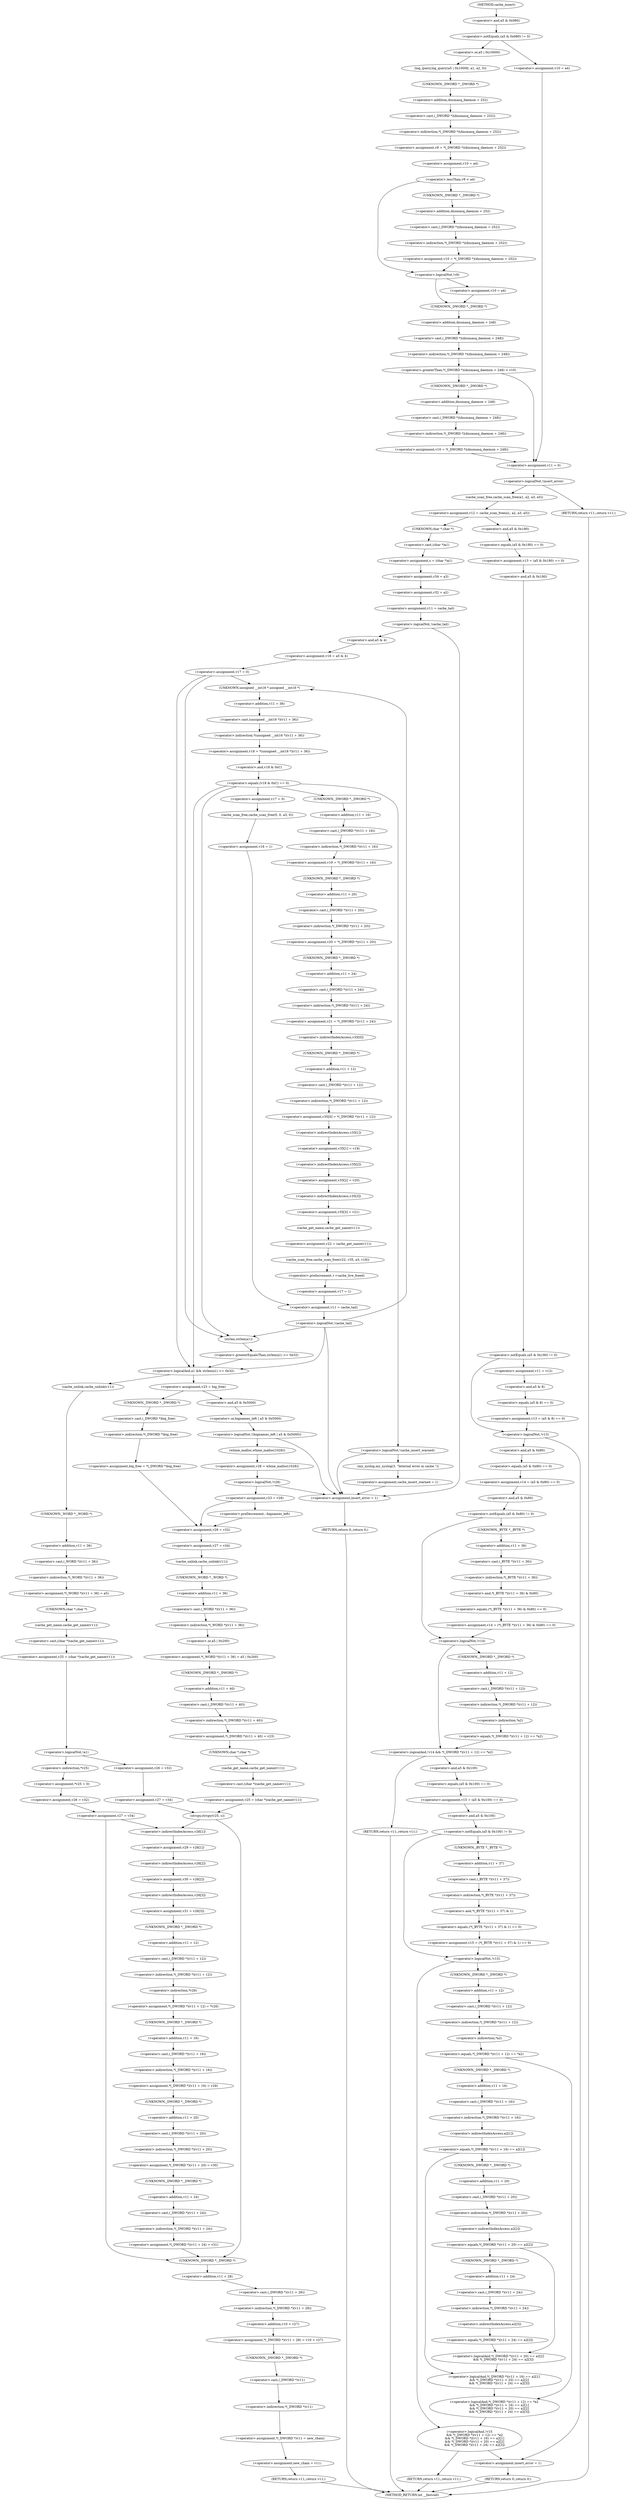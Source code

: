 digraph cache_insert {  
"1000161" [label = "(<operator>.notEquals,(a5 & 0x980) != 0)" ]
"1000162" [label = "(<operator>.and,a5 & 0x980)" ]
"1000167" [label = "(log_query,log_query(a5 | 0x10000, a1, a2, 0))" ]
"1000168" [label = "(<operator>.or,a5 | 0x10000)" ]
"1000174" [label = "(<operator>.assignment,v9 = *(_DWORD *)(dnsmasq_daemon + 252))" ]
"1000176" [label = "(<operator>.indirection,*(_DWORD *)(dnsmasq_daemon + 252))" ]
"1000177" [label = "(<operator>.cast,(_DWORD *)(dnsmasq_daemon + 252))" ]
"1000178" [label = "(UNKNOWN,_DWORD *,_DWORD *)" ]
"1000179" [label = "(<operator>.addition,dnsmasq_daemon + 252)" ]
"1000182" [label = "(<operator>.assignment,v10 = a4)" ]
"1000186" [label = "(<operator>.lessThan,v9 < a4)" ]
"1000189" [label = "(<operator>.assignment,v10 = *(_DWORD *)(dnsmasq_daemon + 252))" ]
"1000191" [label = "(<operator>.indirection,*(_DWORD *)(dnsmasq_daemon + 252))" ]
"1000192" [label = "(<operator>.cast,(_DWORD *)(dnsmasq_daemon + 252))" ]
"1000193" [label = "(UNKNOWN,_DWORD *,_DWORD *)" ]
"1000194" [label = "(<operator>.addition,dnsmasq_daemon + 252)" ]
"1000198" [label = "(<operator>.logicalNot,!v9)" ]
"1000200" [label = "(<operator>.assignment,v10 = a4)" ]
"1000204" [label = "(<operator>.greaterThan,*(_DWORD *)(dnsmasq_daemon + 248) > v10)" ]
"1000205" [label = "(<operator>.indirection,*(_DWORD *)(dnsmasq_daemon + 248))" ]
"1000206" [label = "(<operator>.cast,(_DWORD *)(dnsmasq_daemon + 248))" ]
"1000207" [label = "(UNKNOWN,_DWORD *,_DWORD *)" ]
"1000208" [label = "(<operator>.addition,dnsmasq_daemon + 248)" ]
"1000212" [label = "(<operator>.assignment,v10 = *(_DWORD *)(dnsmasq_daemon + 248))" ]
"1000214" [label = "(<operator>.indirection,*(_DWORD *)(dnsmasq_daemon + 248))" ]
"1000215" [label = "(<operator>.cast,(_DWORD *)(dnsmasq_daemon + 248))" ]
"1000216" [label = "(UNKNOWN,_DWORD *,_DWORD *)" ]
"1000217" [label = "(<operator>.addition,dnsmasq_daemon + 248)" ]
"1000222" [label = "(<operator>.assignment,v10 = a4)" ]
"1000225" [label = "(<operator>.assignment,v11 = 0)" ]
"1000229" [label = "(<operator>.logicalNot,!insert_error)" ]
"1000232" [label = "(<operator>.assignment,v12 = cache_scan_free(a1, a2, a3, a5))" ]
"1000234" [label = "(cache_scan_free,cache_scan_free(a1, a2, a3, a5))" ]
"1000242" [label = "(<operator>.assignment,v13 = (a5 & 0x180) == 0)" ]
"1000244" [label = "(<operator>.equals,(a5 & 0x180) == 0)" ]
"1000245" [label = "(<operator>.and,a5 & 0x180)" ]
"1000250" [label = "(<operator>.notEquals,(a5 & 0x180) != 0)" ]
"1000251" [label = "(<operator>.and,a5 & 0x180)" ]
"1000256" [label = "(<operator>.assignment,v11 = v12)" ]
"1000259" [label = "(<operator>.assignment,v13 = (a5 & 8) == 0)" ]
"1000261" [label = "(<operator>.equals,(a5 & 8) == 0)" ]
"1000262" [label = "(<operator>.and,a5 & 8)" ]
"1000267" [label = "(<operator>.logicalNot,!v13)" ]
"1000270" [label = "(<operator>.assignment,v14 = (a5 & 0x80) == 0)" ]
"1000272" [label = "(<operator>.equals,(a5 & 0x80) == 0)" ]
"1000273" [label = "(<operator>.and,a5 & 0x80)" ]
"1000278" [label = "(<operator>.notEquals,(a5 & 0x80) != 0)" ]
"1000279" [label = "(<operator>.and,a5 & 0x80)" ]
"1000283" [label = "(<operator>.assignment,v14 = (*(_BYTE *)(v11 + 36) & 0x80) == 0)" ]
"1000285" [label = "(<operator>.equals,(*(_BYTE *)(v11 + 36) & 0x80) == 0)" ]
"1000286" [label = "(<operator>.and,*(_BYTE *)(v11 + 36) & 0x80)" ]
"1000287" [label = "(<operator>.indirection,*(_BYTE *)(v11 + 36))" ]
"1000288" [label = "(<operator>.cast,(_BYTE *)(v11 + 36))" ]
"1000289" [label = "(UNKNOWN,_BYTE *,_BYTE *)" ]
"1000290" [label = "(<operator>.addition,v11 + 36)" ]
"1000296" [label = "(<operator>.logicalAnd,!v14 && *(_DWORD *)(v11 + 12) == *a2)" ]
"1000297" [label = "(<operator>.logicalNot,!v14)" ]
"1000299" [label = "(<operator>.equals,*(_DWORD *)(v11 + 12) == *a2)" ]
"1000300" [label = "(<operator>.indirection,*(_DWORD *)(v11 + 12))" ]
"1000301" [label = "(<operator>.cast,(_DWORD *)(v11 + 12))" ]
"1000302" [label = "(UNKNOWN,_DWORD *,_DWORD *)" ]
"1000303" [label = "(<operator>.addition,v11 + 12)" ]
"1000306" [label = "(<operator>.indirection,*a2)" ]
"1000308" [label = "(RETURN,return v11;,return v11;)" ]
"1000310" [label = "(<operator>.assignment,v15 = (a5 & 0x100) == 0)" ]
"1000312" [label = "(<operator>.equals,(a5 & 0x100) == 0)" ]
"1000313" [label = "(<operator>.and,a5 & 0x100)" ]
"1000318" [label = "(<operator>.notEquals,(a5 & 0x100) != 0)" ]
"1000319" [label = "(<operator>.and,a5 & 0x100)" ]
"1000323" [label = "(<operator>.assignment,v15 = (*(_BYTE *)(v11 + 37) & 1) == 0)" ]
"1000325" [label = "(<operator>.equals,(*(_BYTE *)(v11 + 37) & 1) == 0)" ]
"1000326" [label = "(<operator>.and,*(_BYTE *)(v11 + 37) & 1)" ]
"1000327" [label = "(<operator>.indirection,*(_BYTE *)(v11 + 37))" ]
"1000328" [label = "(<operator>.cast,(_BYTE *)(v11 + 37))" ]
"1000329" [label = "(UNKNOWN,_BYTE *,_BYTE *)" ]
"1000330" [label = "(<operator>.addition,v11 + 37)" ]
"1000336" [label = "(<operator>.logicalAnd,!v15\n          && *(_DWORD *)(v11 + 12) == *a2\n          && *(_DWORD *)(v11 + 16) == a2[1]\n          && *(_DWORD *)(v11 + 20) == a2[2]\n          && *(_DWORD *)(v11 + 24) == a2[3])" ]
"1000337" [label = "(<operator>.logicalNot,!v15)" ]
"1000339" [label = "(<operator>.logicalAnd,*(_DWORD *)(v11 + 12) == *a2\n          && *(_DWORD *)(v11 + 16) == a2[1]\n          && *(_DWORD *)(v11 + 20) == a2[2]\n          && *(_DWORD *)(v11 + 24) == a2[3])" ]
"1000340" [label = "(<operator>.equals,*(_DWORD *)(v11 + 12) == *a2)" ]
"1000341" [label = "(<operator>.indirection,*(_DWORD *)(v11 + 12))" ]
"1000342" [label = "(<operator>.cast,(_DWORD *)(v11 + 12))" ]
"1000343" [label = "(UNKNOWN,_DWORD *,_DWORD *)" ]
"1000344" [label = "(<operator>.addition,v11 + 12)" ]
"1000347" [label = "(<operator>.indirection,*a2)" ]
"1000349" [label = "(<operator>.logicalAnd,*(_DWORD *)(v11 + 16) == a2[1]\n          && *(_DWORD *)(v11 + 20) == a2[2]\n          && *(_DWORD *)(v11 + 24) == a2[3])" ]
"1000350" [label = "(<operator>.equals,*(_DWORD *)(v11 + 16) == a2[1])" ]
"1000351" [label = "(<operator>.indirection,*(_DWORD *)(v11 + 16))" ]
"1000352" [label = "(<operator>.cast,(_DWORD *)(v11 + 16))" ]
"1000353" [label = "(UNKNOWN,_DWORD *,_DWORD *)" ]
"1000354" [label = "(<operator>.addition,v11 + 16)" ]
"1000357" [label = "(<operator>.indirectIndexAccess,a2[1])" ]
"1000360" [label = "(<operator>.logicalAnd,*(_DWORD *)(v11 + 20) == a2[2]\n          && *(_DWORD *)(v11 + 24) == a2[3])" ]
"1000361" [label = "(<operator>.equals,*(_DWORD *)(v11 + 20) == a2[2])" ]
"1000362" [label = "(<operator>.indirection,*(_DWORD *)(v11 + 20))" ]
"1000363" [label = "(<operator>.cast,(_DWORD *)(v11 + 20))" ]
"1000364" [label = "(UNKNOWN,_DWORD *,_DWORD *)" ]
"1000365" [label = "(<operator>.addition,v11 + 20)" ]
"1000368" [label = "(<operator>.indirectIndexAccess,a2[2])" ]
"1000371" [label = "(<operator>.equals,*(_DWORD *)(v11 + 24) == a2[3])" ]
"1000372" [label = "(<operator>.indirection,*(_DWORD *)(v11 + 24))" ]
"1000373" [label = "(<operator>.cast,(_DWORD *)(v11 + 24))" ]
"1000374" [label = "(UNKNOWN,_DWORD *,_DWORD *)" ]
"1000375" [label = "(<operator>.addition,v11 + 24)" ]
"1000378" [label = "(<operator>.indirectIndexAccess,a2[3])" ]
"1000382" [label = "(RETURN,return v11;,return v11;)" ]
"1000384" [label = "(<operator>.assignment,insert_error = 1)" ]
"1000387" [label = "(RETURN,return 0;,return 0;)" ]
"1000389" [label = "(<operator>.assignment,s = (char *)a1)" ]
"1000391" [label = "(<operator>.cast,(char *)a1)" ]
"1000392" [label = "(UNKNOWN,char *,char *)" ]
"1000394" [label = "(<operator>.assignment,v34 = a3)" ]
"1000397" [label = "(<operator>.assignment,v32 = a2)" ]
"1000400" [label = "(<operator>.assignment,v11 = cache_tail)" ]
"1000404" [label = "(<operator>.logicalNot,!cache_tail)" ]
"1000408" [label = "(<operator>.assignment,insert_error = 1)" ]
"1000411" [label = "(RETURN,return 0;,return 0;)" ]
"1000413" [label = "(<operator>.assignment,v16 = a5 & 4)" ]
"1000415" [label = "(<operator>.and,a5 & 4)" ]
"1000418" [label = "(<operator>.assignment,v17 = 0)" ]
"1000424" [label = "(<operator>.assignment,v18 = *(unsigned __int16 *)(v11 + 36))" ]
"1000426" [label = "(<operator>.indirection,*(unsigned __int16 *)(v11 + 36))" ]
"1000427" [label = "(<operator>.cast,(unsigned __int16 *)(v11 + 36))" ]
"1000428" [label = "(UNKNOWN,unsigned __int16 *,unsigned __int16 *)" ]
"1000429" [label = "(<operator>.addition,v11 + 36)" ]
"1000433" [label = "(<operator>.equals,(v18 & 0xC) == 0)" ]
"1000434" [label = "(<operator>.and,v18 & 0xC)" ]
"1000443" [label = "(<operator>.logicalNot,!cache_insert_warned)" ]
"1000446" [label = "(my_syslog,my_syslog(3, \"Internal error in cache.\"))" ]
"1000449" [label = "(<operator>.assignment,cache_insert_warned = 1)" ]
"1000456" [label = "(<operator>.assignment,v19 = *(_DWORD *)(v11 + 16))" ]
"1000458" [label = "(<operator>.indirection,*(_DWORD *)(v11 + 16))" ]
"1000459" [label = "(<operator>.cast,(_DWORD *)(v11 + 16))" ]
"1000460" [label = "(UNKNOWN,_DWORD *,_DWORD *)" ]
"1000461" [label = "(<operator>.addition,v11 + 16)" ]
"1000464" [label = "(<operator>.assignment,v20 = *(_DWORD *)(v11 + 20))" ]
"1000466" [label = "(<operator>.indirection,*(_DWORD *)(v11 + 20))" ]
"1000467" [label = "(<operator>.cast,(_DWORD *)(v11 + 20))" ]
"1000468" [label = "(UNKNOWN,_DWORD *,_DWORD *)" ]
"1000469" [label = "(<operator>.addition,v11 + 20)" ]
"1000472" [label = "(<operator>.assignment,v21 = *(_DWORD *)(v11 + 24))" ]
"1000474" [label = "(<operator>.indirection,*(_DWORD *)(v11 + 24))" ]
"1000475" [label = "(<operator>.cast,(_DWORD *)(v11 + 24))" ]
"1000476" [label = "(UNKNOWN,_DWORD *,_DWORD *)" ]
"1000477" [label = "(<operator>.addition,v11 + 24)" ]
"1000480" [label = "(<operator>.assignment,v35[0] = *(_DWORD *)(v11 + 12))" ]
"1000481" [label = "(<operator>.indirectIndexAccess,v35[0])" ]
"1000484" [label = "(<operator>.indirection,*(_DWORD *)(v11 + 12))" ]
"1000485" [label = "(<operator>.cast,(_DWORD *)(v11 + 12))" ]
"1000486" [label = "(UNKNOWN,_DWORD *,_DWORD *)" ]
"1000487" [label = "(<operator>.addition,v11 + 12)" ]
"1000490" [label = "(<operator>.assignment,v35[1] = v19)" ]
"1000491" [label = "(<operator>.indirectIndexAccess,v35[1])" ]
"1000495" [label = "(<operator>.assignment,v35[2] = v20)" ]
"1000496" [label = "(<operator>.indirectIndexAccess,v35[2])" ]
"1000500" [label = "(<operator>.assignment,v35[3] = v21)" ]
"1000501" [label = "(<operator>.indirectIndexAccess,v35[3])" ]
"1000505" [label = "(<operator>.assignment,v22 = cache_get_name(v11))" ]
"1000507" [label = "(cache_get_name,cache_get_name(v11))" ]
"1000509" [label = "(cache_scan_free,cache_scan_free(v22, v35, a3, v18))" ]
"1000514" [label = "(<operator>.preIncrement,++cache_live_freed)" ]
"1000516" [label = "(<operator>.assignment,v17 = 1)" ]
"1000521" [label = "(<operator>.assignment,v17 = 0)" ]
"1000524" [label = "(cache_scan_free,cache_scan_free(0, 0, a3, 0))" ]
"1000529" [label = "(<operator>.assignment,v16 = 1)" ]
"1000532" [label = "(<operator>.assignment,v11 = cache_tail)" ]
"1000536" [label = "(<operator>.logicalNot,!cache_tail)" ]
"1000540" [label = "(<operator>.logicalAnd,a1 && strlen(a1) >= 0x32)" ]
"1000542" [label = "(<operator>.greaterEqualsThan,strlen(a1) >= 0x32)" ]
"1000543" [label = "(strlen,strlen(a1))" ]
"1000547" [label = "(<operator>.assignment,v23 = big_free)" ]
"1000553" [label = "(<operator>.assignment,big_free = *(_DWORD *)big_free)" ]
"1000555" [label = "(<operator>.indirection,*(_DWORD *)big_free)" ]
"1000556" [label = "(<operator>.cast,(_DWORD *)big_free)" ]
"1000557" [label = "(UNKNOWN,_DWORD *,_DWORD *)" ]
"1000562" [label = "(<operator>.logicalNot,!(bignames_left | a5 & 0x5000))" ]
"1000563" [label = "(<operator>.or,bignames_left | a5 & 0x5000)" ]
"1000565" [label = "(<operator>.and,a5 & 0x5000)" ]
"1000569" [label = "(<operator>.assignment,v28 = whine_malloc(1028))" ]
"1000571" [label = "(whine_malloc,whine_malloc(1028))" ]
"1000574" [label = "(<operator>.logicalNot,!v28)" ]
"1000577" [label = "(<operator>.assignment,v23 = v28)" ]
"1000582" [label = "(<operator>.preDecrement,--bignames_left)" ]
"1000584" [label = "(<operator>.assignment,v26 = v32)" ]
"1000587" [label = "(<operator>.assignment,v27 = v34)" ]
"1000590" [label = "(cache_unlink,cache_unlink(v11))" ]
"1000592" [label = "(<operator>.assignment,*(_WORD *)(v11 + 36) = a5 | 0x200)" ]
"1000593" [label = "(<operator>.indirection,*(_WORD *)(v11 + 36))" ]
"1000594" [label = "(<operator>.cast,(_WORD *)(v11 + 36))" ]
"1000595" [label = "(UNKNOWN,_WORD *,_WORD *)" ]
"1000596" [label = "(<operator>.addition,v11 + 36)" ]
"1000599" [label = "(<operator>.or,a5 | 0x200)" ]
"1000602" [label = "(<operator>.assignment,*(_DWORD *)(v11 + 40) = v23)" ]
"1000603" [label = "(<operator>.indirection,*(_DWORD *)(v11 + 40))" ]
"1000604" [label = "(<operator>.cast,(_DWORD *)(v11 + 40))" ]
"1000605" [label = "(UNKNOWN,_DWORD *,_DWORD *)" ]
"1000606" [label = "(<operator>.addition,v11 + 40)" ]
"1000610" [label = "(<operator>.assignment,v25 = (char *)cache_get_name(v11))" ]
"1000612" [label = "(<operator>.cast,(char *)cache_get_name(v11))" ]
"1000613" [label = "(UNKNOWN,char *,char *)" ]
"1000614" [label = "(cache_get_name,cache_get_name(v11))" ]
"1000618" [label = "(cache_unlink,cache_unlink(v11))" ]
"1000620" [label = "(<operator>.assignment,*(_WORD *)(v11 + 36) = a5)" ]
"1000621" [label = "(<operator>.indirection,*(_WORD *)(v11 + 36))" ]
"1000622" [label = "(<operator>.cast,(_WORD *)(v11 + 36))" ]
"1000623" [label = "(UNKNOWN,_WORD *,_WORD *)" ]
"1000624" [label = "(<operator>.addition,v11 + 36)" ]
"1000628" [label = "(<operator>.assignment,v25 = (char *)cache_get_name(v11))" ]
"1000630" [label = "(<operator>.cast,(char *)cache_get_name(v11))" ]
"1000631" [label = "(UNKNOWN,char *,char *)" ]
"1000632" [label = "(cache_get_name,cache_get_name(v11))" ]
"1000635" [label = "(<operator>.logicalNot,!a1)" ]
"1000638" [label = "(<operator>.assignment,*v25 = 0)" ]
"1000639" [label = "(<operator>.indirection,*v25)" ]
"1000642" [label = "(<operator>.assignment,v26 = v32)" ]
"1000645" [label = "(<operator>.assignment,v27 = v34)" ]
"1000652" [label = "(<operator>.assignment,v29 = v26[1])" ]
"1000654" [label = "(<operator>.indirectIndexAccess,v26[1])" ]
"1000657" [label = "(<operator>.assignment,v30 = v26[2])" ]
"1000659" [label = "(<operator>.indirectIndexAccess,v26[2])" ]
"1000662" [label = "(<operator>.assignment,v31 = v26[3])" ]
"1000664" [label = "(<operator>.indirectIndexAccess,v26[3])" ]
"1000667" [label = "(<operator>.assignment,*(_DWORD *)(v11 + 12) = *v26)" ]
"1000668" [label = "(<operator>.indirection,*(_DWORD *)(v11 + 12))" ]
"1000669" [label = "(<operator>.cast,(_DWORD *)(v11 + 12))" ]
"1000670" [label = "(UNKNOWN,_DWORD *,_DWORD *)" ]
"1000671" [label = "(<operator>.addition,v11 + 12)" ]
"1000674" [label = "(<operator>.indirection,*v26)" ]
"1000676" [label = "(<operator>.assignment,*(_DWORD *)(v11 + 16) = v29)" ]
"1000677" [label = "(<operator>.indirection,*(_DWORD *)(v11 + 16))" ]
"1000678" [label = "(<operator>.cast,(_DWORD *)(v11 + 16))" ]
"1000679" [label = "(UNKNOWN,_DWORD *,_DWORD *)" ]
"1000680" [label = "(<operator>.addition,v11 + 16)" ]
"1000684" [label = "(<operator>.assignment,*(_DWORD *)(v11 + 20) = v30)" ]
"1000685" [label = "(<operator>.indirection,*(_DWORD *)(v11 + 20))" ]
"1000686" [label = "(<operator>.cast,(_DWORD *)(v11 + 20))" ]
"1000687" [label = "(UNKNOWN,_DWORD *,_DWORD *)" ]
"1000688" [label = "(<operator>.addition,v11 + 20)" ]
"1000692" [label = "(<operator>.assignment,*(_DWORD *)(v11 + 24) = v31)" ]
"1000693" [label = "(<operator>.indirection,*(_DWORD *)(v11 + 24))" ]
"1000694" [label = "(<operator>.cast,(_DWORD *)(v11 + 24))" ]
"1000695" [label = "(UNKNOWN,_DWORD *,_DWORD *)" ]
"1000696" [label = "(<operator>.addition,v11 + 24)" ]
"1000700" [label = "(<operator>.assignment,*(_DWORD *)(v11 + 28) = v10 + v27)" ]
"1000701" [label = "(<operator>.indirection,*(_DWORD *)(v11 + 28))" ]
"1000702" [label = "(<operator>.cast,(_DWORD *)(v11 + 28))" ]
"1000703" [label = "(UNKNOWN,_DWORD *,_DWORD *)" ]
"1000704" [label = "(<operator>.addition,v11 + 28)" ]
"1000707" [label = "(<operator>.addition,v10 + v27)" ]
"1000710" [label = "(<operator>.assignment,*(_DWORD *)v11 = new_chain)" ]
"1000711" [label = "(<operator>.indirection,*(_DWORD *)v11)" ]
"1000712" [label = "(<operator>.cast,(_DWORD *)v11)" ]
"1000713" [label = "(UNKNOWN,_DWORD *,_DWORD *)" ]
"1000716" [label = "(<operator>.assignment,new_chain = v11)" ]
"1000719" [label = "(RETURN,return v11;,return v11;)" ]
"1000721" [label = "(<operator>.assignment,v26 = v32)" ]
"1000724" [label = "(<operator>.assignment,v27 = v34)" ]
"1000727" [label = "(strcpy,strcpy(v25, s))" ]
"1000731" [label = "(RETURN,return v11;,return v11;)" ]
"1000127" [label = "(METHOD,cache_insert)" ]
"1000733" [label = "(METHOD_RETURN,int __fastcall)" ]
  "1000161" -> "1000168" 
  "1000161" -> "1000222" 
  "1000162" -> "1000161" 
  "1000167" -> "1000178" 
  "1000168" -> "1000167" 
  "1000174" -> "1000182" 
  "1000176" -> "1000174" 
  "1000177" -> "1000176" 
  "1000178" -> "1000179" 
  "1000179" -> "1000177" 
  "1000182" -> "1000186" 
  "1000186" -> "1000193" 
  "1000186" -> "1000198" 
  "1000189" -> "1000198" 
  "1000191" -> "1000189" 
  "1000192" -> "1000191" 
  "1000193" -> "1000194" 
  "1000194" -> "1000192" 
  "1000198" -> "1000207" 
  "1000198" -> "1000200" 
  "1000200" -> "1000207" 
  "1000204" -> "1000216" 
  "1000204" -> "1000225" 
  "1000205" -> "1000204" 
  "1000206" -> "1000205" 
  "1000207" -> "1000208" 
  "1000208" -> "1000206" 
  "1000212" -> "1000225" 
  "1000214" -> "1000212" 
  "1000215" -> "1000214" 
  "1000216" -> "1000217" 
  "1000217" -> "1000215" 
  "1000222" -> "1000225" 
  "1000225" -> "1000229" 
  "1000229" -> "1000234" 
  "1000229" -> "1000731" 
  "1000232" -> "1000245" 
  "1000232" -> "1000392" 
  "1000234" -> "1000232" 
  "1000242" -> "1000251" 
  "1000244" -> "1000242" 
  "1000245" -> "1000244" 
  "1000250" -> "1000256" 
  "1000250" -> "1000267" 
  "1000251" -> "1000250" 
  "1000256" -> "1000262" 
  "1000259" -> "1000267" 
  "1000261" -> "1000259" 
  "1000262" -> "1000261" 
  "1000267" -> "1000273" 
  "1000267" -> "1000384" 
  "1000270" -> "1000279" 
  "1000272" -> "1000270" 
  "1000273" -> "1000272" 
  "1000278" -> "1000289" 
  "1000278" -> "1000297" 
  "1000279" -> "1000278" 
  "1000283" -> "1000297" 
  "1000285" -> "1000283" 
  "1000286" -> "1000285" 
  "1000287" -> "1000286" 
  "1000288" -> "1000287" 
  "1000289" -> "1000290" 
  "1000290" -> "1000288" 
  "1000296" -> "1000308" 
  "1000296" -> "1000313" 
  "1000297" -> "1000302" 
  "1000297" -> "1000296" 
  "1000299" -> "1000296" 
  "1000300" -> "1000306" 
  "1000301" -> "1000300" 
  "1000302" -> "1000303" 
  "1000303" -> "1000301" 
  "1000306" -> "1000299" 
  "1000308" -> "1000733" 
  "1000310" -> "1000319" 
  "1000312" -> "1000310" 
  "1000313" -> "1000312" 
  "1000318" -> "1000329" 
  "1000318" -> "1000337" 
  "1000319" -> "1000318" 
  "1000323" -> "1000337" 
  "1000325" -> "1000323" 
  "1000326" -> "1000325" 
  "1000327" -> "1000326" 
  "1000328" -> "1000327" 
  "1000329" -> "1000330" 
  "1000330" -> "1000328" 
  "1000336" -> "1000382" 
  "1000336" -> "1000384" 
  "1000337" -> "1000343" 
  "1000337" -> "1000336" 
  "1000339" -> "1000336" 
  "1000340" -> "1000353" 
  "1000340" -> "1000339" 
  "1000341" -> "1000347" 
  "1000342" -> "1000341" 
  "1000343" -> "1000344" 
  "1000344" -> "1000342" 
  "1000347" -> "1000340" 
  "1000349" -> "1000339" 
  "1000350" -> "1000364" 
  "1000350" -> "1000349" 
  "1000351" -> "1000357" 
  "1000352" -> "1000351" 
  "1000353" -> "1000354" 
  "1000354" -> "1000352" 
  "1000357" -> "1000350" 
  "1000360" -> "1000349" 
  "1000361" -> "1000374" 
  "1000361" -> "1000360" 
  "1000362" -> "1000368" 
  "1000363" -> "1000362" 
  "1000364" -> "1000365" 
  "1000365" -> "1000363" 
  "1000368" -> "1000361" 
  "1000371" -> "1000360" 
  "1000372" -> "1000378" 
  "1000373" -> "1000372" 
  "1000374" -> "1000375" 
  "1000375" -> "1000373" 
  "1000378" -> "1000371" 
  "1000382" -> "1000733" 
  "1000384" -> "1000387" 
  "1000387" -> "1000733" 
  "1000389" -> "1000394" 
  "1000391" -> "1000389" 
  "1000392" -> "1000391" 
  "1000394" -> "1000397" 
  "1000397" -> "1000400" 
  "1000400" -> "1000404" 
  "1000404" -> "1000408" 
  "1000404" -> "1000415" 
  "1000408" -> "1000411" 
  "1000411" -> "1000733" 
  "1000413" -> "1000418" 
  "1000415" -> "1000413" 
  "1000418" -> "1000428" 
  "1000418" -> "1000540" 
  "1000418" -> "1000543" 
  "1000424" -> "1000434" 
  "1000426" -> "1000424" 
  "1000427" -> "1000426" 
  "1000428" -> "1000429" 
  "1000429" -> "1000427" 
  "1000433" -> "1000540" 
  "1000433" -> "1000543" 
  "1000433" -> "1000443" 
  "1000433" -> "1000460" 
  "1000433" -> "1000521" 
  "1000434" -> "1000433" 
  "1000443" -> "1000446" 
  "1000443" -> "1000408" 
  "1000446" -> "1000449" 
  "1000449" -> "1000408" 
  "1000456" -> "1000468" 
  "1000458" -> "1000456" 
  "1000459" -> "1000458" 
  "1000460" -> "1000461" 
  "1000461" -> "1000459" 
  "1000464" -> "1000476" 
  "1000466" -> "1000464" 
  "1000467" -> "1000466" 
  "1000468" -> "1000469" 
  "1000469" -> "1000467" 
  "1000472" -> "1000481" 
  "1000474" -> "1000472" 
  "1000475" -> "1000474" 
  "1000476" -> "1000477" 
  "1000477" -> "1000475" 
  "1000480" -> "1000491" 
  "1000481" -> "1000486" 
  "1000484" -> "1000480" 
  "1000485" -> "1000484" 
  "1000486" -> "1000487" 
  "1000487" -> "1000485" 
  "1000490" -> "1000496" 
  "1000491" -> "1000490" 
  "1000495" -> "1000501" 
  "1000496" -> "1000495" 
  "1000500" -> "1000507" 
  "1000501" -> "1000500" 
  "1000505" -> "1000509" 
  "1000507" -> "1000505" 
  "1000509" -> "1000514" 
  "1000514" -> "1000516" 
  "1000516" -> "1000532" 
  "1000521" -> "1000524" 
  "1000524" -> "1000529" 
  "1000529" -> "1000532" 
  "1000532" -> "1000536" 
  "1000536" -> "1000428" 
  "1000536" -> "1000540" 
  "1000536" -> "1000543" 
  "1000536" -> "1000408" 
  "1000540" -> "1000547" 
  "1000540" -> "1000618" 
  "1000542" -> "1000540" 
  "1000543" -> "1000542" 
  "1000547" -> "1000557" 
  "1000547" -> "1000565" 
  "1000553" -> "1000584" 
  "1000555" -> "1000553" 
  "1000556" -> "1000555" 
  "1000557" -> "1000556" 
  "1000562" -> "1000408" 
  "1000562" -> "1000571" 
  "1000563" -> "1000562" 
  "1000565" -> "1000563" 
  "1000569" -> "1000574" 
  "1000571" -> "1000569" 
  "1000574" -> "1000408" 
  "1000574" -> "1000577" 
  "1000577" -> "1000582" 
  "1000577" -> "1000584" 
  "1000582" -> "1000584" 
  "1000584" -> "1000587" 
  "1000587" -> "1000590" 
  "1000590" -> "1000595" 
  "1000592" -> "1000605" 
  "1000593" -> "1000599" 
  "1000594" -> "1000593" 
  "1000595" -> "1000596" 
  "1000596" -> "1000594" 
  "1000599" -> "1000592" 
  "1000602" -> "1000613" 
  "1000603" -> "1000602" 
  "1000604" -> "1000603" 
  "1000605" -> "1000606" 
  "1000606" -> "1000604" 
  "1000610" -> "1000727" 
  "1000612" -> "1000610" 
  "1000613" -> "1000614" 
  "1000614" -> "1000612" 
  "1000618" -> "1000623" 
  "1000620" -> "1000631" 
  "1000621" -> "1000620" 
  "1000622" -> "1000621" 
  "1000623" -> "1000624" 
  "1000624" -> "1000622" 
  "1000628" -> "1000635" 
  "1000630" -> "1000628" 
  "1000631" -> "1000632" 
  "1000632" -> "1000630" 
  "1000635" -> "1000639" 
  "1000635" -> "1000721" 
  "1000638" -> "1000642" 
  "1000639" -> "1000638" 
  "1000642" -> "1000645" 
  "1000645" -> "1000703" 
  "1000645" -> "1000654" 
  "1000652" -> "1000659" 
  "1000654" -> "1000652" 
  "1000657" -> "1000664" 
  "1000659" -> "1000657" 
  "1000662" -> "1000670" 
  "1000664" -> "1000662" 
  "1000667" -> "1000679" 
  "1000668" -> "1000674" 
  "1000669" -> "1000668" 
  "1000670" -> "1000671" 
  "1000671" -> "1000669" 
  "1000674" -> "1000667" 
  "1000676" -> "1000687" 
  "1000677" -> "1000676" 
  "1000678" -> "1000677" 
  "1000679" -> "1000680" 
  "1000680" -> "1000678" 
  "1000684" -> "1000695" 
  "1000685" -> "1000684" 
  "1000686" -> "1000685" 
  "1000687" -> "1000688" 
  "1000688" -> "1000686" 
  "1000692" -> "1000703" 
  "1000693" -> "1000692" 
  "1000694" -> "1000693" 
  "1000695" -> "1000696" 
  "1000696" -> "1000694" 
  "1000700" -> "1000713" 
  "1000701" -> "1000707" 
  "1000702" -> "1000701" 
  "1000703" -> "1000704" 
  "1000704" -> "1000702" 
  "1000707" -> "1000700" 
  "1000710" -> "1000716" 
  "1000711" -> "1000710" 
  "1000712" -> "1000711" 
  "1000713" -> "1000712" 
  "1000716" -> "1000719" 
  "1000719" -> "1000733" 
  "1000721" -> "1000724" 
  "1000724" -> "1000727" 
  "1000727" -> "1000703" 
  "1000727" -> "1000654" 
  "1000731" -> "1000733" 
  "1000127" -> "1000162" 
}
